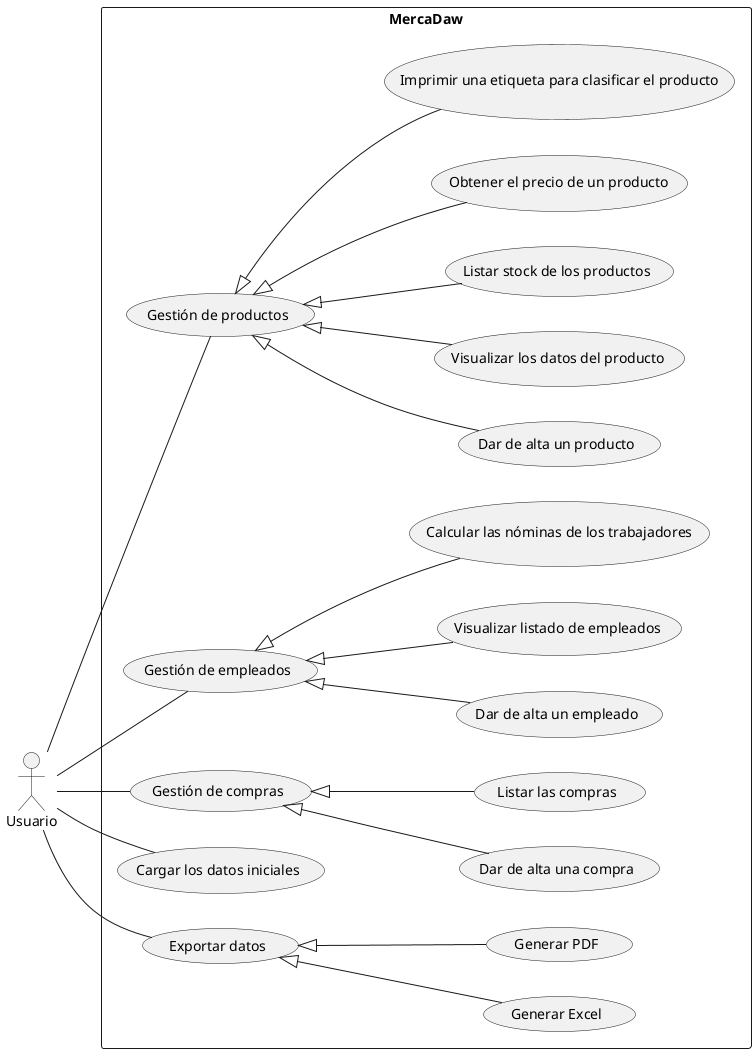 @startuml CasosUso
left to right direction

actor Usuario as u

rectangle MercaDaw {
    usecase "Gestión de productos" as gp
    usecase "Gestión de empleados" as ge
    usecase "Gestión de compras" as gc
    usecase "Cargar los datos iniciales" as ci
    usecase "Dar de alta un producto" as dp
    usecase "Dar de alta un empleado" as de
    usecase "Visualizar los datos del producto" as vp
    usecase "Visualizar listado de empleados" as ve
    usecase "Dar de alta una compra" as dc
    usecase "Listar las compras" as lc
    usecase "Listar stock de los productos" as lp
    usecase "Obtener el precio de un producto" as pvp
    usecase "Imprimir una etiqueta para clasificar el producto" as ep
    usecase "Calcular las nóminas de los trabajadores" as ne
    usecase "Exportar datos" as ed
    usecase "Generar Excel" as excel
    usecase "Generar PDF" as pdf
}

u -- gp
u -- ge
u -- ci
u -- gc
u -- ed

gp <|-- dp
gp <|-- vp
gp <|-- lp
gp <|-- pvp
gp <|-- ep
ge <|-- de
ge <|-- ve
ge <|-- ne
gc <|-- dc
gc <|-- lc
ed <|-- excel
ed <|-- pdf

@enduml